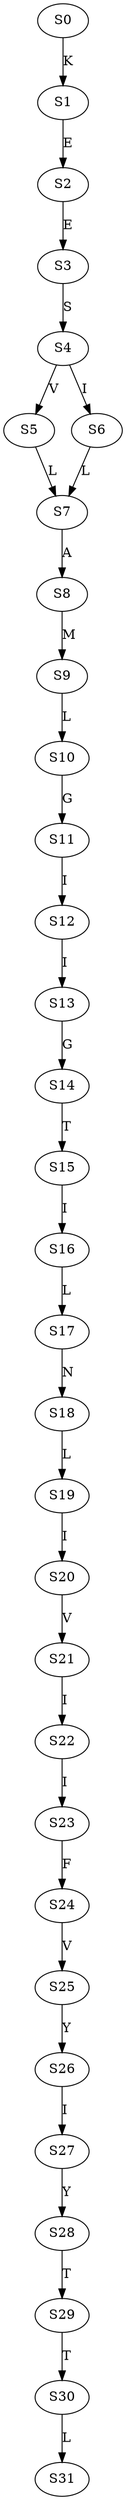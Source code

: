 strict digraph  {
	S0 -> S1 [ label = K ];
	S1 -> S2 [ label = E ];
	S2 -> S3 [ label = E ];
	S3 -> S4 [ label = S ];
	S4 -> S5 [ label = V ];
	S4 -> S6 [ label = I ];
	S5 -> S7 [ label = L ];
	S6 -> S7 [ label = L ];
	S7 -> S8 [ label = A ];
	S8 -> S9 [ label = M ];
	S9 -> S10 [ label = L ];
	S10 -> S11 [ label = G ];
	S11 -> S12 [ label = I ];
	S12 -> S13 [ label = I ];
	S13 -> S14 [ label = G ];
	S14 -> S15 [ label = T ];
	S15 -> S16 [ label = I ];
	S16 -> S17 [ label = L ];
	S17 -> S18 [ label = N ];
	S18 -> S19 [ label = L ];
	S19 -> S20 [ label = I ];
	S20 -> S21 [ label = V ];
	S21 -> S22 [ label = I ];
	S22 -> S23 [ label = I ];
	S23 -> S24 [ label = F ];
	S24 -> S25 [ label = V ];
	S25 -> S26 [ label = Y ];
	S26 -> S27 [ label = I ];
	S27 -> S28 [ label = Y ];
	S28 -> S29 [ label = T ];
	S29 -> S30 [ label = T ];
	S30 -> S31 [ label = L ];
}
